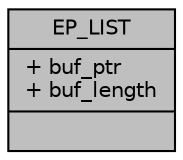 digraph "EP_LIST"
{
  edge [fontname="Helvetica",fontsize="10",labelfontname="Helvetica",labelfontsize="10"];
  node [fontname="Helvetica",fontsize="10",shape=record];
  Node0 [label="{EP_LIST\n|+ buf_ptr\l+ buf_length\l|}",height=0.2,width=0.4,color="black", fillcolor="grey75", style="filled", fontcolor="black"];
}

